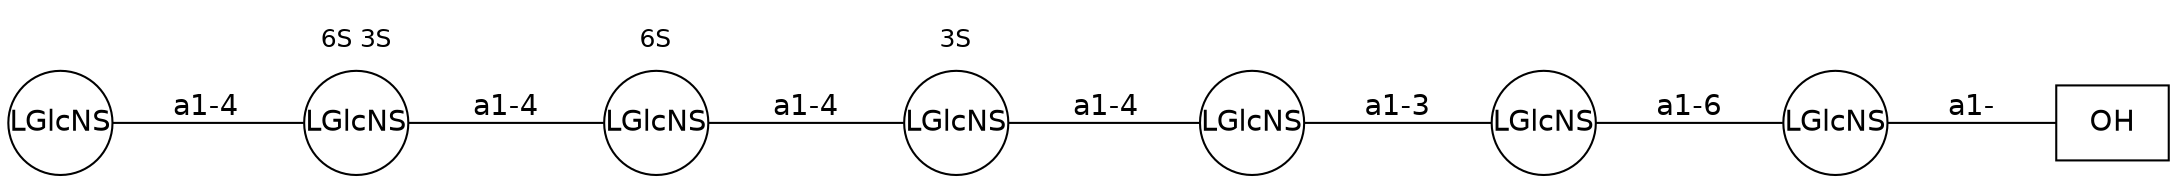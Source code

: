 graph G {graph [splines=false dpi=72 outputorder="edgesfirst"];
node [shape="none" fontname=DejaVuSans labelfontsize=12 label="none" size=50 fixedsize="true" scale="true"];
edge [labelfontsize=12 fontname=DejaVuSans labeldistance=1.2 labelangle=320.0];
rankdir=LR nodesep="0.05" ranksep="0.8";
0 [shape=box label="OH"]
1 [shape=circle height="0.7" label="LGlcNS"];
2 [shape=circle height="0.7" label="LGlcNS"];
3 [shape=circle height="0.7" label="LGlcNS"];
4 [shape=circle height="0.7" label="LGlcNS"];
b4 [shape="plaintext" fontsize="12" height="0.3" labelloc=b label="3S"];
{rank="same" b4 4};
{nodesep="0.2" b4 4};
b4--4 [style=invis];
5 [shape=circle height="0.7" label="LGlcNS"];
b5 [shape="plaintext" fontsize="12" height="0.3" labelloc=b label="6S"];
{rank="same" b5 5};
{nodesep="0.2" b5 5};
b5--5 [style=invis];
6 [shape=circle height="0.7" label="LGlcNS"];
b6 [shape="plaintext" fontsize="12" height="0.3" labelloc=b label="6S 3S"];
{rank="same" b6 6};
{nodesep="0.2" b6 6};
b6--6 [style=invis];
7 [shape=circle height="0.7" label="LGlcNS"];
1--0 [label="a1-" headclip=true tailclip=true];
2--1 [label="a1-6" headclip=true tailclip=true];
3--2 [label="a1-3" headclip=true tailclip=true];
4--3 [label="a1-4" headclip=true tailclip=true];
5--4 [label="a1-4" headclip=true tailclip=true];
6--5 [label="a1-4" headclip=true tailclip=true];
7--6 [label="a1-4" headclip=true tailclip=true];
}
